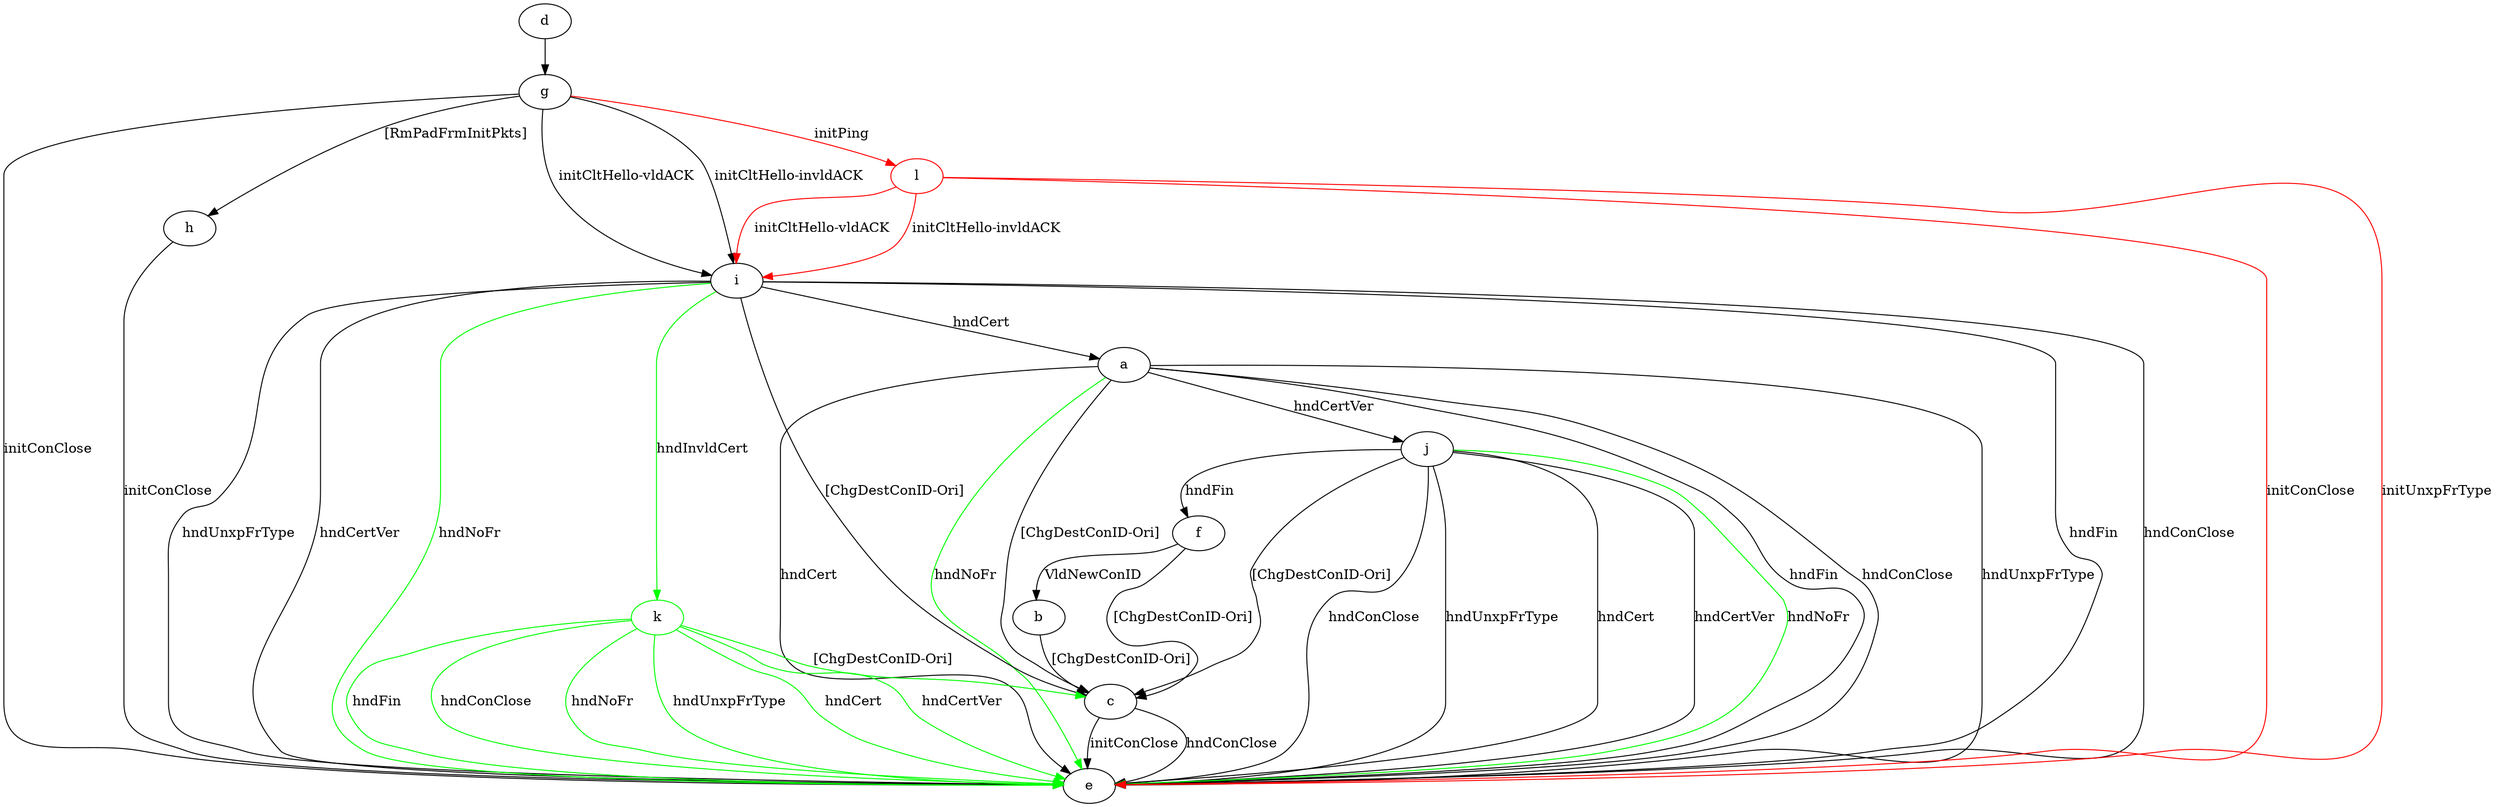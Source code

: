 digraph "" {
	a -> c	[key=0,
		label="[ChgDestConID-Ori] "];
	a -> e	[key=0,
		label="hndFin "];
	a -> e	[key=1,
		label="hndConClose "];
	a -> e	[key=2,
		label="hndUnxpFrType "];
	a -> e	[key=3,
		label="hndCert "];
	a -> e	[key=4,
		color=green,
		label="hndNoFr "];
	a -> j	[key=0,
		label="hndCertVer "];
	b -> c	[key=0,
		label="[ChgDestConID-Ori] "];
	c -> e	[key=0,
		label="initConClose "];
	c -> e	[key=1,
		label="hndConClose "];
	d -> g	[key=0];
	f -> b	[key=0,
		label="VldNewConID "];
	f -> c	[key=0,
		label="[ChgDestConID-Ori] "];
	g -> e	[key=0,
		label="initConClose "];
	g -> h	[key=0,
		label="[RmPadFrmInitPkts] "];
	g -> i	[key=0,
		label="initCltHello-vldACK "];
	g -> i	[key=1,
		label="initCltHello-invldACK "];
	l	[color=red];
	g -> l	[key=0,
		color=red,
		label="initPing "];
	h -> e	[key=0,
		label="initConClose "];
	i -> a	[key=0,
		label="hndCert "];
	i -> c	[key=0,
		label="[ChgDestConID-Ori] "];
	i -> e	[key=0,
		label="hndFin "];
	i -> e	[key=1,
		label="hndConClose "];
	i -> e	[key=2,
		label="hndUnxpFrType "];
	i -> e	[key=3,
		label="hndCertVer "];
	i -> e	[key=4,
		color=green,
		label="hndNoFr "];
	k	[color=green];
	i -> k	[key=0,
		color=green,
		label="hndInvldCert "];
	j -> c	[key=0,
		label="[ChgDestConID-Ori] "];
	j -> e	[key=0,
		label="hndConClose "];
	j -> e	[key=1,
		label="hndUnxpFrType "];
	j -> e	[key=2,
		label="hndCert "];
	j -> e	[key=3,
		label="hndCertVer "];
	j -> e	[key=4,
		color=green,
		label="hndNoFr "];
	j -> f	[key=0,
		label="hndFin "];
	k -> c	[key=0,
		color=green,
		label="[ChgDestConID-Ori] "];
	k -> e	[key=0,
		color=green,
		label="hndFin "];
	k -> e	[key=1,
		color=green,
		label="hndConClose "];
	k -> e	[key=2,
		color=green,
		label="hndNoFr "];
	k -> e	[key=3,
		color=green,
		label="hndUnxpFrType "];
	k -> e	[key=4,
		color=green,
		label="hndCert "];
	k -> e	[key=5,
		color=green,
		label="hndCertVer "];
	l -> e	[key=0,
		color=red,
		label="initConClose "];
	l -> e	[key=1,
		color=red,
		label="initUnxpFrType "];
	l -> i	[key=0,
		color=red,
		label="initCltHello-vldACK "];
	l -> i	[key=1,
		color=red,
		label="initCltHello-invldACK "];
}
